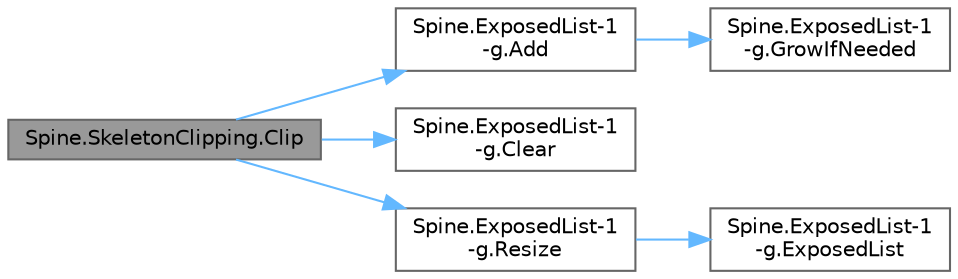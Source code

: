 digraph "Spine.SkeletonClipping.Clip"
{
 // LATEX_PDF_SIZE
  bgcolor="transparent";
  edge [fontname=Helvetica,fontsize=10,labelfontname=Helvetica,labelfontsize=10];
  node [fontname=Helvetica,fontsize=10,shape=box,height=0.2,width=0.4];
  rankdir="LR";
  Node1 [id="Node000001",label="Spine.SkeletonClipping.Clip",height=0.2,width=0.4,color="gray40", fillcolor="grey60", style="filled", fontcolor="black",tooltip=" "];
  Node1 -> Node2 [id="edge1_Node000001_Node000002",color="steelblue1",style="solid",tooltip=" "];
  Node2 [id="Node000002",label="Spine.ExposedList-1\l-g.Add",height=0.2,width=0.4,color="grey40", fillcolor="white", style="filled",URL="$class_spine_1_1_exposed_list-1-g.html#af1b402437b46a187ebc58bc9f200689b",tooltip=" "];
  Node2 -> Node3 [id="edge2_Node000002_Node000003",color="steelblue1",style="solid",tooltip=" "];
  Node3 [id="Node000003",label="Spine.ExposedList-1\l-g.GrowIfNeeded",height=0.2,width=0.4,color="grey40", fillcolor="white", style="filled",URL="$class_spine_1_1_exposed_list-1-g.html#a5f11b60d3d61d4c3cbe5a2107ddac6c3",tooltip=" "];
  Node1 -> Node4 [id="edge3_Node000001_Node000004",color="steelblue1",style="solid",tooltip=" "];
  Node4 [id="Node000004",label="Spine.ExposedList-1\l-g.Clear",height=0.2,width=0.4,color="grey40", fillcolor="white", style="filled",URL="$class_spine_1_1_exposed_list-1-g.html#ab2453ae483ae98e5e68ea616320c8f5b",tooltip=" "];
  Node1 -> Node5 [id="edge4_Node000001_Node000005",color="steelblue1",style="solid",tooltip=" "];
  Node5 [id="Node000005",label="Spine.ExposedList-1\l-g.Resize",height=0.2,width=0.4,color="grey40", fillcolor="white", style="filled",URL="$class_spine_1_1_exposed_list-1-g.html#a563c4ad0ce4faf82ab5fed8668ce1395",tooltip=" "];
  Node5 -> Node6 [id="edge5_Node000005_Node000006",color="steelblue1",style="solid",tooltip=" "];
  Node6 [id="Node000006",label="Spine.ExposedList-1\l-g.ExposedList",height=0.2,width=0.4,color="grey40", fillcolor="white", style="filled",URL="$class_spine_1_1_exposed_list-1-g.html#ab8ce31918999084ca865fd6d34667c90",tooltip=" "];
}
